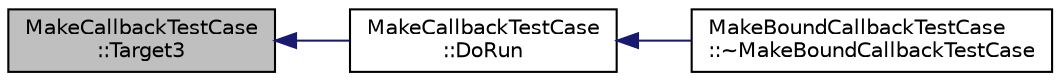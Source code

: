 digraph "MakeCallbackTestCase::Target3"
{
  edge [fontname="Helvetica",fontsize="10",labelfontname="Helvetica",labelfontsize="10"];
  node [fontname="Helvetica",fontsize="10",shape=record];
  rankdir="LR";
  Node1 [label="MakeCallbackTestCase\l::Target3",height=0.2,width=0.4,color="black", fillcolor="grey75", style="filled", fontcolor="black"];
  Node1 -> Node2 [dir="back",color="midnightblue",fontsize="10",style="solid"];
  Node2 [label="MakeCallbackTestCase\l::DoRun",height=0.2,width=0.4,color="black", fillcolor="white", style="filled",URL="$d4/d4c/classMakeCallbackTestCase.html#a6391f12ebdf57f1bc7c236997bdd8120",tooltip="Implementation to actually run this TestCase. "];
  Node2 -> Node3 [dir="back",color="midnightblue",fontsize="10",style="solid"];
  Node3 [label="MakeBoundCallbackTestCase\l::~MakeBoundCallbackTestCase",height=0.2,width=0.4,color="black", fillcolor="white", style="filled",URL="$d3/dd7/classMakeBoundCallbackTestCase.html#ab20f4378d6d4162d12c515db2fecc5c1"];
}
